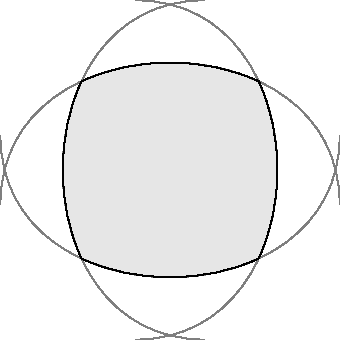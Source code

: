 size(6cm,0);

path a,b,c,d;
a = (-1,-.2){up} .. tension 1.2 .. (1,-.2){down};
transform r90=rotate(90);
b = r90*a;
c = r90*b;
d = r90*c;
path bound=buildcycle(a,b,c,d);
fill(bound, lightgrey);
draw(a^^b^^c^^d,grey);
draw(bound);
